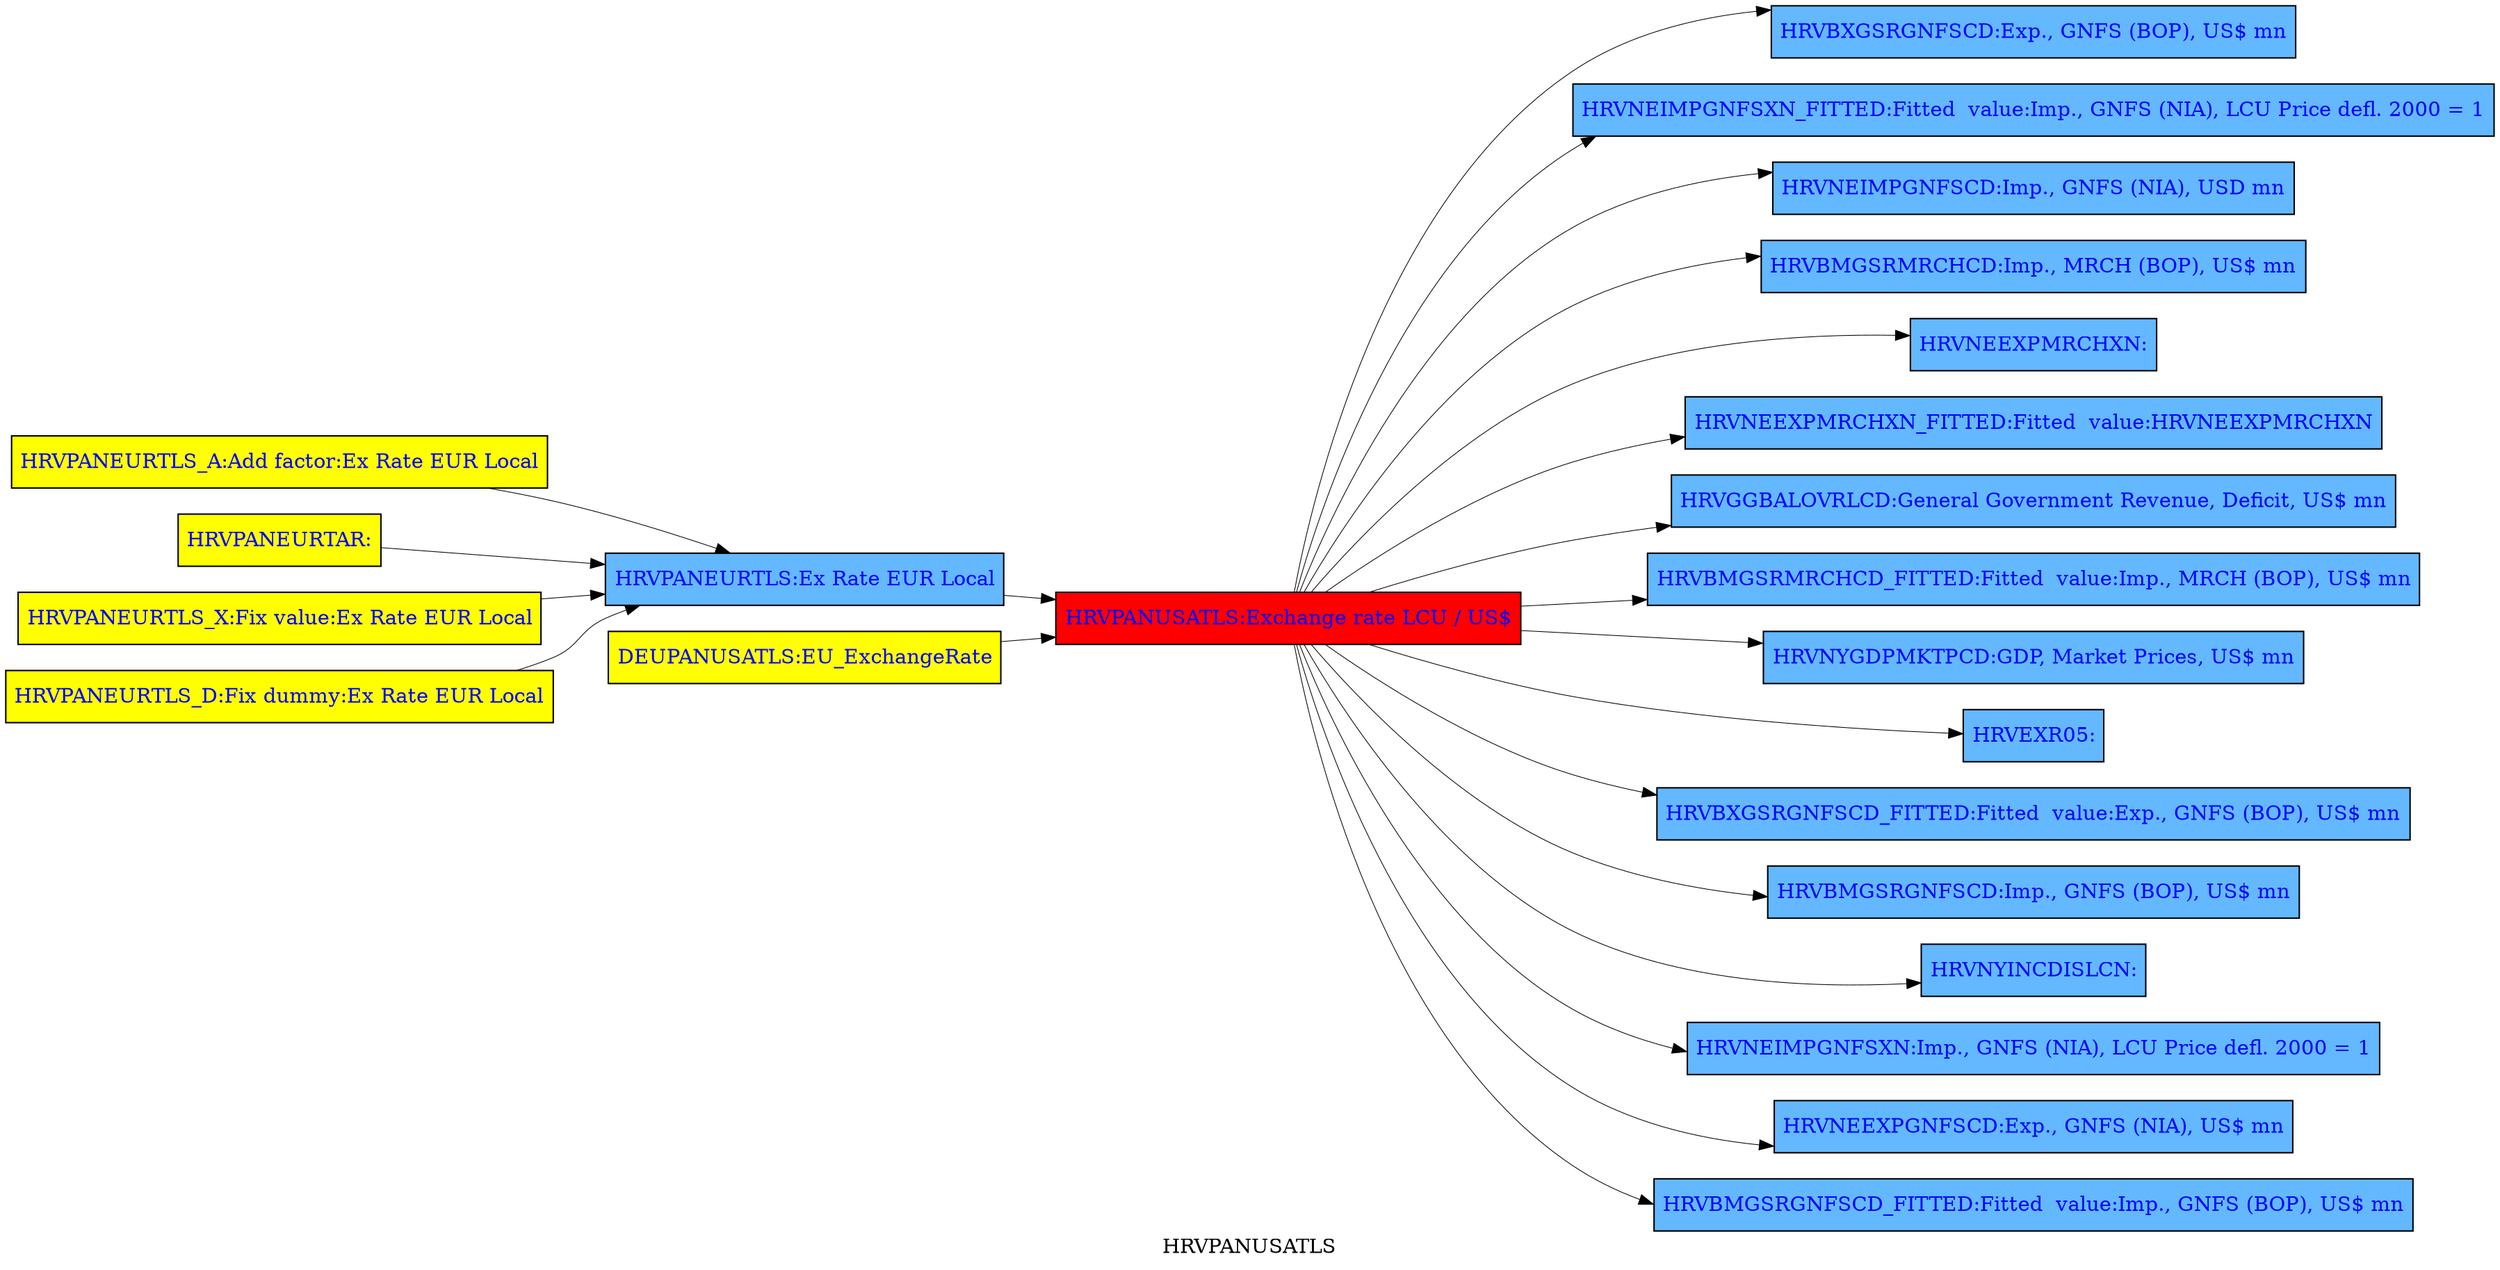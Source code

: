 digraph TD { rankdir ="LR" 
{node  [margin=0.025 fontcolor=blue style=filled ] 
 "HRVPANUSATLS" [ shape=box fillcolor= red tooltip="Exchange rate LCU / US&#36;&#10;FRML &lt;IDENT&gt; HRVPANUSATLS = HRVPANEURTLS/DEUPANUSATLS &#36;"  margin=0.025 fontcolor=blue style = filled  label=<<TABLE BORDER='0' CELLBORDER = '0' style = "filled"  > <TR><TD tooltip="Exchange rate LCU / US&#36;&#10;FRML &lt;IDENT&gt; HRVPANUSATLS = HRVPANEURTLS/DEUPANUSATLS &#36;">HRVPANUSATLS:Exchange rate LCU / US&#36;</TD></TR> </TABLE>> ]
"HRVBXGSRGNFSCD" [ shape=box fillcolor= steelblue1 tooltip="Exp., GNFS (BOP), US&#36; mn&#10;FRML &lt;QUASIIDENT&gt; HRVBXGSRGNFSCD = (HRVBXGSRGNFSCD_A*HRVBXGSRGNFSCD(-1)/100+ ((100 * ( ((HRVNEEXPGNFSKN*HRVNEEXPGNFSXN)/HRVPANUSATLS) / ((HRVNEEXPGNFSKN(-1)*HRVNEEXPGNFSXN(-1))/HRVPANUSATLS(-1)) -1)) +11.861595589152*DUMH) *HRVBXGSRGNFSCD(-1)/100+HRVBXGSRGNFSCD(-1)) * (1-HRVBXGSRGNFSCD_D)+ HRVBXGSRGNFSCD_X*HRVBXGSRGNFSCD_D  &#36;"  margin=0.025 fontcolor=blue style = filled  label=<<TABLE BORDER='0' CELLBORDER = '0' style = "filled"  > <TR><TD tooltip="Exp., GNFS (BOP), US&#36; mn&#10;FRML &lt;QUASIIDENT&gt; HRVBXGSRGNFSCD = (HRVBXGSRGNFSCD_A*HRVBXGSRGNFSCD(-1)/100+ ((100 * ( ((HRVNEEXPGNFSKN*HRVNEEXPGNFSXN)/HRVPANUSATLS) / ((HRVNEEXPGNFSKN(-1)*HRVNEEXPGNFSXN(-1))/HRVPANUSATLS(-1)) -1)) +11.861595589152*DUMH) *HRVBXGSRGNFSCD(-1)/100+HRVBXGSRGNFSCD(-1)) * (1-HRVBXGSRGNFSCD_D)+ HRVBXGSRGNFSCD_X*HRVBXGSRGNFSCD_D  &#36;">HRVBXGSRGNFSCD:Exp., GNFS (BOP), US&#36; mn</TD></TR> </TABLE>> ]
"HRVNEIMPGNFSXN_FITTED" [ shape=box fillcolor= steelblue1 tooltip="Fitted  value:Imp., GNFS (NIA), LCU Price defl. 2000 = 1&#10;FRML &lt;FIT&gt; HRVNEIMPGNFSXN_FITTED = HRVNEIMPGNFSXN(-1)*EXP( (-0.830367956617449-0.2*(LOG(HRVNEIMPGNFSXN)-0.451466603094771*LOG(EURNEEXPGNFSXD(-1)*HRVPANEURTLS(-1))-(1-0.451466603094771)*LOG(HRVPMKEY(-1)*HRVPANUSATLS(-1)*(1+HRVGGREVCUSTER(-1)/100)))+0.861843480300154*((LOG(EURNEEXPGNFSXD*HRVPANEURTLS))-(LOG(EURNEEXPGNFSXD(-1)*HRVPANEURTLS(-1))))+(1-0.861843480300154)*((LOG(HRVPMKEY*HRVPANUSATLS*(1+HRVGGREVCUSTER/100)))-(LOG(HRVPMKEY(-1)*HRVPANUSATLS(-1)*(1+HRVGGREVCUSTER(-1)/100))))+0.0404836376284085*DURING_1999Q3-0.0279971266616635*DURING_1999Q4-0.0215057147905577*DURING_2000Q1-0.0379424139641804*DURING_2001Q4+0.0261413947391276*DURING_2006Q3) ) &#36;"  margin=0.025 fontcolor=blue style = filled  label=<<TABLE BORDER='0' CELLBORDER = '0' style = "filled"  > <TR><TD tooltip="Fitted  value:Imp., GNFS (NIA), LCU Price defl. 2000 = 1&#10;FRML &lt;FIT&gt; HRVNEIMPGNFSXN_FITTED = HRVNEIMPGNFSXN(-1)*EXP( (-0.830367956617449-0.2*(LOG(HRVNEIMPGNFSXN)-0.451466603094771*LOG(EURNEEXPGNFSXD(-1)*HRVPANEURTLS(-1))-(1-0.451466603094771)*LOG(HRVPMKEY(-1)*HRVPANUSATLS(-1)*(1+HRVGGREVCUSTER(-1)/100)))+0.861843480300154*((LOG(EURNEEXPGNFSXD*HRVPANEURTLS))-(LOG(EURNEEXPGNFSXD(-1)*HRVPANEURTLS(-1))))+(1-0.861843480300154)*((LOG(HRVPMKEY*HRVPANUSATLS*(1+HRVGGREVCUSTER/100)))-(LOG(HRVPMKEY(-1)*HRVPANUSATLS(-1)*(1+HRVGGREVCUSTER(-1)/100))))+0.0404836376284085*DURING_1999Q3-0.0279971266616635*DURING_1999Q4-0.0215057147905577*DURING_2000Q1-0.0379424139641804*DURING_2001Q4+0.0261413947391276*DURING_2006Q3) ) &#36;">HRVNEIMPGNFSXN_FITTED:Fitted  value:Imp., GNFS (NIA), LCU Price defl. 2000 = 1</TD></TR> </TABLE>> ]
"HRVNEIMPGNFSCD" [ shape=box fillcolor= steelblue1 tooltip="Imp., GNFS (NIA), USD mn&#10;FRML &lt;IDENT&gt; HRVNEIMPGNFSCD = HRVNEIMPGNFSCN/HRVPANUSATLS &#36;"  margin=0.025 fontcolor=blue style = filled  label=<<TABLE BORDER='0' CELLBORDER = '0' style = "filled"  > <TR><TD tooltip="Imp., GNFS (NIA), USD mn&#10;FRML &lt;IDENT&gt; HRVNEIMPGNFSCD = HRVNEIMPGNFSCN/HRVPANUSATLS &#36;">HRVNEIMPGNFSCD:Imp., GNFS (NIA), USD mn</TD></TR> </TABLE>> ]
"HRVBMGSRMRCHCD" [ shape=box fillcolor= steelblue1 tooltip="Imp., MRCH (BOP), US&#36; mn&#10;FRML &lt;DAMP,STOC&gt; HRVBMGSRMRCHCD = (HRVBMGSRMRCHCD(-1)*EXP(HRVBMGSRMRCHCD_A+ (-0.115750872609152-0.134803098784719*(LOG(HRVBMGSRMRCHCD(-1))-LOG(HRVNEGDETTOTCN(-1)/HRVPANUSATLS(-1)))+1.33663184326565*((LOG(HRVNEGDETTOTCN/HRVPANUSATLS))-(LOG(HRVNEGDETTOTCN(-1)/HRVPANUSATLS(-1))))) )) * (1-HRVBMGSRMRCHCD_D)+ HRVBMGSRMRCHCD_X*HRVBMGSRMRCHCD_D  &#36;"  margin=0.025 fontcolor=blue style = filled  label=<<TABLE BORDER='0' CELLBORDER = '0' style = "filled"  > <TR><TD tooltip="Imp., MRCH (BOP), US&#36; mn&#10;FRML &lt;DAMP,STOC&gt; HRVBMGSRMRCHCD = (HRVBMGSRMRCHCD(-1)*EXP(HRVBMGSRMRCHCD_A+ (-0.115750872609152-0.134803098784719*(LOG(HRVBMGSRMRCHCD(-1))-LOG(HRVNEGDETTOTCN(-1)/HRVPANUSATLS(-1)))+1.33663184326565*((LOG(HRVNEGDETTOTCN/HRVPANUSATLS))-(LOG(HRVNEGDETTOTCN(-1)/HRVPANUSATLS(-1))))) )) * (1-HRVBMGSRMRCHCD_D)+ HRVBMGSRMRCHCD_X*HRVBMGSRMRCHCD_D  &#36;">HRVBMGSRMRCHCD:Imp., MRCH (BOP), US&#36; mn</TD></TR> </TABLE>> ]
"HRVNEEXPMRCHXN" [ shape=box fillcolor= steelblue1 tooltip="HRVNEEXPMRCHXN&#10;FRML &lt;DAMP,STOC&gt; HRVNEEXPMRCHXN = (HRVNEEXPMRCHXN(-1)*EXP(HRVNEEXPMRCHXN_A+ (-0.0756815288224826-0.506321816801365*(LOG(HRVNEEXPMRCHXN(-1))-0.893912491987052*LOG(HRVNYGDPFCSTXN(-1))-(1-0.893912491987052)*LOG(HRVPXKEY(-1)*HRVPANUSATLS(-1)))+0.871746599309685*((LOG(HRVNYGDPFCSTXN))-(LOG(HRVNYGDPFCSTXN(-1))))+(1-0.871746599309685)*((LOG(HRVPXKEY*HRVPANUSATLS))-(LOG(HRVPXKEY(-1)*HRVPANUSATLS(-1))))+0.137425910962307*DURING_2011Q1-0.115596949710519*DURING_2009Q4+0.125331618624299*DURING_2000Q1-0.0003546499966101*DURING_1997Q1-0.0003546499966101*T_LR) )) * (1-HRVNEEXPMRCHXN_D)+ HRVNEEXPMRCHXN_X*HRVNEEXPMRCHXN_D  &#36;"  margin=0.025 fontcolor=blue style = filled  label=<<TABLE BORDER='0' CELLBORDER = '0' style = "filled"  > <TR><TD tooltip="HRVNEEXPMRCHXN&#10;FRML &lt;DAMP,STOC&gt; HRVNEEXPMRCHXN = (HRVNEEXPMRCHXN(-1)*EXP(HRVNEEXPMRCHXN_A+ (-0.0756815288224826-0.506321816801365*(LOG(HRVNEEXPMRCHXN(-1))-0.893912491987052*LOG(HRVNYGDPFCSTXN(-1))-(1-0.893912491987052)*LOG(HRVPXKEY(-1)*HRVPANUSATLS(-1)))+0.871746599309685*((LOG(HRVNYGDPFCSTXN))-(LOG(HRVNYGDPFCSTXN(-1))))+(1-0.871746599309685)*((LOG(HRVPXKEY*HRVPANUSATLS))-(LOG(HRVPXKEY(-1)*HRVPANUSATLS(-1))))+0.137425910962307*DURING_2011Q1-0.115596949710519*DURING_2009Q4+0.125331618624299*DURING_2000Q1-0.0003546499966101*DURING_1997Q1-0.0003546499966101*T_LR) )) * (1-HRVNEEXPMRCHXN_D)+ HRVNEEXPMRCHXN_X*HRVNEEXPMRCHXN_D  &#36;">HRVNEEXPMRCHXN:</TD></TR> </TABLE>> ]
"HRVPANEURTLS" [ shape=box fillcolor= steelblue1 tooltip="Ex Rate EUR Local&#10;FRML &lt;DAMP,STOC&gt; HRVPANEURTLS = (EXP(HRVPANEURTLS_A+ (0.861547904889038*LOG(HRVPANEURTLS(-1))+(1-0.861547904889038)*LOG(HRVPANEURTAR)) )) * (1-HRVPANEURTLS_D)+ HRVPANEURTLS_X*HRVPANEURTLS_D  &#36;"  margin=0.025 fontcolor=blue style = filled  label=<<TABLE BORDER='0' CELLBORDER = '0' style = "filled"  > <TR><TD tooltip="Ex Rate EUR Local&#10;FRML &lt;DAMP,STOC&gt; HRVPANEURTLS = (EXP(HRVPANEURTLS_A+ (0.861547904889038*LOG(HRVPANEURTLS(-1))+(1-0.861547904889038)*LOG(HRVPANEURTAR)) )) * (1-HRVPANEURTLS_D)+ HRVPANEURTLS_X*HRVPANEURTLS_D  &#36;">HRVPANEURTLS:Ex Rate EUR Local</TD></TR> </TABLE>> ]
"HRVNEEXPMRCHXN_FITTED" [ shape=box fillcolor= steelblue1 tooltip="Fitted  value:HRVNEEXPMRCHXN&#10;FRML &lt;FIT&gt; HRVNEEXPMRCHXN_FITTED = HRVNEEXPMRCHXN(-1)*EXP( (-0.0756815288224826-0.506321816801365*(LOG(HRVNEEXPMRCHXN(-1))-0.893912491987052*LOG(HRVNYGDPFCSTXN(-1))-(1-0.893912491987052)*LOG(HRVPXKEY(-1)*HRVPANUSATLS(-1)))+0.871746599309685*((LOG(HRVNYGDPFCSTXN))-(LOG(HRVNYGDPFCSTXN(-1))))+(1-0.871746599309685)*((LOG(HRVPXKEY*HRVPANUSATLS))-(LOG(HRVPXKEY(-1)*HRVPANUSATLS(-1))))+0.137425910962307*DURING_2011Q1-0.115596949710519*DURING_2009Q4+0.125331618624299*DURING_2000Q1-0.0003546499966101*DURING_1997Q1-0.0003546499966101*T_LR) ) &#36;"  margin=0.025 fontcolor=blue style = filled  label=<<TABLE BORDER='0' CELLBORDER = '0' style = "filled"  > <TR><TD tooltip="Fitted  value:HRVNEEXPMRCHXN&#10;FRML &lt;FIT&gt; HRVNEEXPMRCHXN_FITTED = HRVNEEXPMRCHXN(-1)*EXP( (-0.0756815288224826-0.506321816801365*(LOG(HRVNEEXPMRCHXN(-1))-0.893912491987052*LOG(HRVNYGDPFCSTXN(-1))-(1-0.893912491987052)*LOG(HRVPXKEY(-1)*HRVPANUSATLS(-1)))+0.871746599309685*((LOG(HRVNYGDPFCSTXN))-(LOG(HRVNYGDPFCSTXN(-1))))+(1-0.871746599309685)*((LOG(HRVPXKEY*HRVPANUSATLS))-(LOG(HRVPXKEY(-1)*HRVPANUSATLS(-1))))+0.137425910962307*DURING_2011Q1-0.115596949710519*DURING_2009Q4+0.125331618624299*DURING_2000Q1-0.0003546499966101*DURING_1997Q1-0.0003546499966101*T_LR) ) &#36;">HRVNEEXPMRCHXN_FITTED:Fitted  value:HRVNEEXPMRCHXN</TD></TR> </TABLE>> ]
"HRVGGBALOVRLCD" [ shape=box fillcolor= steelblue1 tooltip="General Government Revenue, Deficit, US&#36; mn&#10;FRML &lt;IDENT&gt; HRVGGBALOVRLCD = HRVGGBALOVRLCN/HRVPANUSATLS &#36;"  margin=0.025 fontcolor=blue style = filled  label=<<TABLE BORDER='0' CELLBORDER = '0' style = "filled"  > <TR><TD tooltip="General Government Revenue, Deficit, US&#36; mn&#10;FRML &lt;IDENT&gt; HRVGGBALOVRLCD = HRVGGBALOVRLCN/HRVPANUSATLS &#36;">HRVGGBALOVRLCD:General Government Revenue, Deficit, US&#36; mn</TD></TR> </TABLE>> ]
"HRVBMGSRMRCHCD_FITTED" [ shape=box fillcolor= steelblue1 tooltip="Fitted  value:Imp., MRCH (BOP), US&#36; mn&#10;FRML &lt;FIT&gt; HRVBMGSRMRCHCD_FITTED = HRVBMGSRMRCHCD(-1)*EXP( (-0.115750872609152-0.134803098784719*(LOG(HRVBMGSRMRCHCD(-1))-LOG(HRVNEGDETTOTCN(-1)/HRVPANUSATLS(-1)))+1.33663184326565*((LOG(HRVNEGDETTOTCN/HRVPANUSATLS))-(LOG(HRVNEGDETTOTCN(-1)/HRVPANUSATLS(-1))))) ) &#36;"  margin=0.025 fontcolor=blue style = filled  label=<<TABLE BORDER='0' CELLBORDER = '0' style = "filled"  > <TR><TD tooltip="Fitted  value:Imp., MRCH (BOP), US&#36; mn&#10;FRML &lt;FIT&gt; HRVBMGSRMRCHCD_FITTED = HRVBMGSRMRCHCD(-1)*EXP( (-0.115750872609152-0.134803098784719*(LOG(HRVBMGSRMRCHCD(-1))-LOG(HRVNEGDETTOTCN(-1)/HRVPANUSATLS(-1)))+1.33663184326565*((LOG(HRVNEGDETTOTCN/HRVPANUSATLS))-(LOG(HRVNEGDETTOTCN(-1)/HRVPANUSATLS(-1))))) ) &#36;">HRVBMGSRMRCHCD_FITTED:Fitted  value:Imp., MRCH (BOP), US&#36; mn</TD></TR> </TABLE>> ]
"HRVNYGDPMKTPCD" [ shape=box fillcolor= steelblue1 tooltip="GDP, Market Prices, US&#36; mn&#10;FRML &lt;IDENT&gt; HRVNYGDPMKTPCD = HRVNYGDPMKTPCN/HRVPANUSATLS &#36;"  margin=0.025 fontcolor=blue style = filled  label=<<TABLE BORDER='0' CELLBORDER = '0' style = "filled"  > <TR><TD tooltip="GDP, Market Prices, US&#36; mn&#10;FRML &lt;IDENT&gt; HRVNYGDPMKTPCD = HRVNYGDPMKTPCN/HRVPANUSATLS &#36;">HRVNYGDPMKTPCD:GDP, Market Prices, US&#36; mn</TD></TR> </TABLE>> ]
"HRVEXR05" [ shape=box fillcolor= steelblue1 tooltip="HRVEXR05&#10;FRML &lt;IDENT&gt; HRVEXR05 = HRVPANUSATLS/(((HRVPANUSATLS_VALUE_2015Q1)+(HRVPANUSATLS_VALUE_2015Q2)+(HRVPANUSATLS_VALUE_2015Q3)+(HRVPANUSATLS_VALUE_2015Q4))/4) &#36;"  margin=0.025 fontcolor=blue style = filled  label=<<TABLE BORDER='0' CELLBORDER = '0' style = "filled"  > <TR><TD tooltip="HRVEXR05&#10;FRML &lt;IDENT&gt; HRVEXR05 = HRVPANUSATLS/(((HRVPANUSATLS_VALUE_2015Q1)+(HRVPANUSATLS_VALUE_2015Q2)+(HRVPANUSATLS_VALUE_2015Q3)+(HRVPANUSATLS_VALUE_2015Q4))/4) &#36;">HRVEXR05:</TD></TR> </TABLE>> ]
"HRVBXGSRGNFSCD_FITTED" [ shape=box fillcolor= steelblue1 tooltip="Fitted  value:Exp., GNFS (BOP), US&#36; mn&#10;FRML &lt;FIT&gt; HRVBXGSRGNFSCD_FITTED =  ((100 * ( ((HRVNEEXPGNFSKN*HRVNEEXPGNFSXN)/HRVPANUSATLS) / ((HRVNEEXPGNFSKN(-1)*HRVNEEXPGNFSXN(-1))/HRVPANUSATLS(-1)) -1)) +11.861595589152*DUMH) *HRVBXGSRGNFSCD(-1)/100+HRVBXGSRGNFSCD(-1) &#36;"  margin=0.025 fontcolor=blue style = filled  label=<<TABLE BORDER='0' CELLBORDER = '0' style = "filled"  > <TR><TD tooltip="Fitted  value:Exp., GNFS (BOP), US&#36; mn&#10;FRML &lt;FIT&gt; HRVBXGSRGNFSCD_FITTED =  ((100 * ( ((HRVNEEXPGNFSKN*HRVNEEXPGNFSXN)/HRVPANUSATLS) / ((HRVNEEXPGNFSKN(-1)*HRVNEEXPGNFSXN(-1))/HRVPANUSATLS(-1)) -1)) +11.861595589152*DUMH) *HRVBXGSRGNFSCD(-1)/100+HRVBXGSRGNFSCD(-1) &#36;">HRVBXGSRGNFSCD_FITTED:Fitted  value:Exp., GNFS (BOP), US&#36; mn</TD></TR> </TABLE>> ]
"HRVBMGSRGNFSCD" [ shape=box fillcolor= steelblue1 tooltip="Imp., GNFS (BOP), US&#36; mn&#10;FRML &lt;QUASIIDENT&gt; HRVBMGSRGNFSCD = (HRVBMGSRGNFSCD_A*HRVBMGSRGNFSCD(-1)/100+ ((100 * ( ((HRVNEIMPGNFSKN*HRVNEIMPGNFSXN)/HRVPANUSATLS) / ((HRVNEIMPGNFSKN(-1)*HRVNEIMPGNFSXN(-1))/HRVPANUSATLS(-1)) -1)) +0.706433105525152*DUMH) *HRVBMGSRGNFSCD(-1)/100+HRVBMGSRGNFSCD(-1)) * (1-HRVBMGSRGNFSCD_D)+ HRVBMGSRGNFSCD_X*HRVBMGSRGNFSCD_D  &#36;"  margin=0.025 fontcolor=blue style = filled  label=<<TABLE BORDER='0' CELLBORDER = '0' style = "filled"  > <TR><TD tooltip="Imp., GNFS (BOP), US&#36; mn&#10;FRML &lt;QUASIIDENT&gt; HRVBMGSRGNFSCD = (HRVBMGSRGNFSCD_A*HRVBMGSRGNFSCD(-1)/100+ ((100 * ( ((HRVNEIMPGNFSKN*HRVNEIMPGNFSXN)/HRVPANUSATLS) / ((HRVNEIMPGNFSKN(-1)*HRVNEIMPGNFSXN(-1))/HRVPANUSATLS(-1)) -1)) +0.706433105525152*DUMH) *HRVBMGSRGNFSCD(-1)/100+HRVBMGSRGNFSCD(-1)) * (1-HRVBMGSRGNFSCD_D)+ HRVBMGSRGNFSCD_X*HRVBMGSRGNFSCD_D  &#36;">HRVBMGSRGNFSCD:Imp., GNFS (BOP), US&#36; mn</TD></TR> </TABLE>> ]
"HRVPANEURTLS_A" [ shape=box fillcolor= yellow tooltip="Add factor:Ex Rate EUR Local&#10;Exogen"  margin=0.025 fontcolor=blue style = filled  label=<<TABLE BORDER='0' CELLBORDER = '0' style = "filled"  > <TR><TD tooltip="Add factor:Ex Rate EUR Local&#10;Exogen">HRVPANEURTLS_A:Add factor:Ex Rate EUR Local</TD></TR> </TABLE>> ]
"HRVNYINCDISLCN" [ shape=box fillcolor= steelblue1 tooltip="HRVNYINCDISLCN&#10;FRML &lt;IDENT&gt; HRVNYINCDISLCN = ((HRVNYYWBTOTLCN*(1-HRVGGREVCITTER/100-HRVGGREVPITTER/100-HRVGGREVTCOTER/100-HRVGGREVSOCHER/100-HRVGGREVOTHRER/100)+HRVGGEXPSBENCN+HRVBXFSTREMTCD*HRVPANUSATLS+HRVNYGOSMKTPCN(-1))) &#36;"  margin=0.025 fontcolor=blue style = filled  label=<<TABLE BORDER='0' CELLBORDER = '0' style = "filled"  > <TR><TD tooltip="HRVNYINCDISLCN&#10;FRML &lt;IDENT&gt; HRVNYINCDISLCN = ((HRVNYYWBTOTLCN*(1-HRVGGREVCITTER/100-HRVGGREVPITTER/100-HRVGGREVTCOTER/100-HRVGGREVSOCHER/100-HRVGGREVOTHRER/100)+HRVGGEXPSBENCN+HRVBXFSTREMTCD*HRVPANUSATLS+HRVNYGOSMKTPCN(-1))) &#36;">HRVNYINCDISLCN:</TD></TR> </TABLE>> ]
"HRVPANEURTAR" [ shape=box fillcolor= yellow tooltip="HRVPANEURTAR&#10;Exogen"  margin=0.025 fontcolor=blue style = filled  label=<<TABLE BORDER='0' CELLBORDER = '0' style = "filled"  > <TR><TD tooltip="HRVPANEURTAR&#10;Exogen">HRVPANEURTAR:</TD></TR> </TABLE>> ]
"HRVNEIMPGNFSXN" [ shape=box fillcolor= steelblue1 tooltip="Imp., GNFS (NIA), LCU Price defl. 2000 = 1&#10;FRML &lt;DAMP,STOC&gt; HRVNEIMPGNFSXN = (HRVNEIMPGNFSXN(-1)*EXP(HRVNEIMPGNFSXN_A+ (-0.830367956617449-0.2*(LOG(HRVNEIMPGNFSXN)-0.451466603094771*LOG(EURNEEXPGNFSXD(-1)*HRVPANEURTLS(-1))-(1-0.451466603094771)*LOG(HRVPMKEY(-1)*HRVPANUSATLS(-1)*(1+HRVGGREVCUSTER(-1)/100)))+0.861843480300154*((LOG(EURNEEXPGNFSXD*HRVPANEURTLS))-(LOG(EURNEEXPGNFSXD(-1)*HRVPANEURTLS(-1))))+(1-0.861843480300154)*((LOG(HRVPMKEY*HRVPANUSATLS*(1+HRVGGREVCUSTER/100)))-(LOG(HRVPMKEY(-1)*HRVPANUSATLS(-1)*(1+HRVGGREVCUSTER(-1)/100))))+0.0404836376284085*DURING_1999Q3-0.0279971266616635*DURING_1999Q4-0.0215057147905577*DURING_2000Q1-0.0379424139641804*DURING_2001Q4+0.0261413947391276*DURING_2006Q3) )) * (1-HRVNEIMPGNFSXN_D)+ HRVNEIMPGNFSXN_X*HRVNEIMPGNFSXN_D  &#36;"  margin=0.025 fontcolor=blue style = filled  label=<<TABLE BORDER='0' CELLBORDER = '0' style = "filled"  > <TR><TD tooltip="Imp., GNFS (NIA), LCU Price defl. 2000 = 1&#10;FRML &lt;DAMP,STOC&gt; HRVNEIMPGNFSXN = (HRVNEIMPGNFSXN(-1)*EXP(HRVNEIMPGNFSXN_A+ (-0.830367956617449-0.2*(LOG(HRVNEIMPGNFSXN)-0.451466603094771*LOG(EURNEEXPGNFSXD(-1)*HRVPANEURTLS(-1))-(1-0.451466603094771)*LOG(HRVPMKEY(-1)*HRVPANUSATLS(-1)*(1+HRVGGREVCUSTER(-1)/100)))+0.861843480300154*((LOG(EURNEEXPGNFSXD*HRVPANEURTLS))-(LOG(EURNEEXPGNFSXD(-1)*HRVPANEURTLS(-1))))+(1-0.861843480300154)*((LOG(HRVPMKEY*HRVPANUSATLS*(1+HRVGGREVCUSTER/100)))-(LOG(HRVPMKEY(-1)*HRVPANUSATLS(-1)*(1+HRVGGREVCUSTER(-1)/100))))+0.0404836376284085*DURING_1999Q3-0.0279971266616635*DURING_1999Q4-0.0215057147905577*DURING_2000Q1-0.0379424139641804*DURING_2001Q4+0.0261413947391276*DURING_2006Q3) )) * (1-HRVNEIMPGNFSXN_D)+ HRVNEIMPGNFSXN_X*HRVNEIMPGNFSXN_D  &#36;">HRVNEIMPGNFSXN:Imp., GNFS (NIA), LCU Price defl. 2000 = 1</TD></TR> </TABLE>> ]
"DEUPANUSATLS" [ shape=box fillcolor= yellow tooltip="EU_ExchangeRate&#10;Exogen"  margin=0.025 fontcolor=blue style = filled  label=<<TABLE BORDER='0' CELLBORDER = '0' style = "filled"  > <TR><TD tooltip="EU_ExchangeRate&#10;Exogen">DEUPANUSATLS:EU_ExchangeRate</TD></TR> </TABLE>> ]
"HRVNEEXPGNFSCD" [ shape=box fillcolor= steelblue1 tooltip="Exp., GNFS (NIA), US&#36; mn&#10;FRML &lt;IDENT&gt; HRVNEEXPGNFSCD = HRVNEEXPGNFSCN/HRVPANUSATLS &#36;"  margin=0.025 fontcolor=blue style = filled  label=<<TABLE BORDER='0' CELLBORDER = '0' style = "filled"  > <TR><TD tooltip="Exp., GNFS (NIA), US&#36; mn&#10;FRML &lt;IDENT&gt; HRVNEEXPGNFSCD = HRVNEEXPGNFSCN/HRVPANUSATLS &#36;">HRVNEEXPGNFSCD:Exp., GNFS (NIA), US&#36; mn</TD></TR> </TABLE>> ]
"HRVBMGSRGNFSCD_FITTED" [ shape=box fillcolor= steelblue1 tooltip="Fitted  value:Imp., GNFS (BOP), US&#36; mn&#10;FRML &lt;FIT&gt; HRVBMGSRGNFSCD_FITTED =  ((100 * ( ((HRVNEIMPGNFSKN*HRVNEIMPGNFSXN)/HRVPANUSATLS) / ((HRVNEIMPGNFSKN(-1)*HRVNEIMPGNFSXN(-1))/HRVPANUSATLS(-1)) -1)) +0.706433105525152*DUMH) *HRVBMGSRGNFSCD(-1)/100+HRVBMGSRGNFSCD(-1) &#36;"  margin=0.025 fontcolor=blue style = filled  label=<<TABLE BORDER='0' CELLBORDER = '0' style = "filled"  > <TR><TD tooltip="Fitted  value:Imp., GNFS (BOP), US&#36; mn&#10;FRML &lt;FIT&gt; HRVBMGSRGNFSCD_FITTED =  ((100 * ( ((HRVNEIMPGNFSKN*HRVNEIMPGNFSXN)/HRVPANUSATLS) / ((HRVNEIMPGNFSKN(-1)*HRVNEIMPGNFSXN(-1))/HRVPANUSATLS(-1)) -1)) +0.706433105525152*DUMH) *HRVBMGSRGNFSCD(-1)/100+HRVBMGSRGNFSCD(-1) &#36;">HRVBMGSRGNFSCD_FITTED:Fitted  value:Imp., GNFS (BOP), US&#36; mn</TD></TR> </TABLE>> ]
"HRVPANEURTLS_X" [ shape=box fillcolor= yellow tooltip="Fix value:Ex Rate EUR Local&#10;Exogen"  margin=0.025 fontcolor=blue style = filled  label=<<TABLE BORDER='0' CELLBORDER = '0' style = "filled"  > <TR><TD tooltip="Fix value:Ex Rate EUR Local&#10;Exogen">HRVPANEURTLS_X:Fix value:Ex Rate EUR Local</TD></TR> </TABLE>> ]
"HRVPANEURTLS_D" [ shape=box fillcolor= yellow tooltip="Fix dummy:Ex Rate EUR Local&#10;Exogen"  margin=0.025 fontcolor=blue style = filled  label=<<TABLE BORDER='0' CELLBORDER = '0' style = "filled"  > <TR><TD tooltip="Fix dummy:Ex Rate EUR Local&#10;Exogen">HRVPANEURTLS_D:Fix dummy:Ex Rate EUR Local</TD></TR> </TABLE>> ] 
} 
"HRVPANUSATLS" -> "HRVNYGDPMKTPCD" [ style = filled tooltip=NA href="bogus" penwidth = 0.5 ]
"HRVPANUSATLS" -> "HRVNYINCDISLCN" [ style = filled tooltip=NA href="bogus" penwidth = 0.5 ]
"HRVPANUSATLS" -> "HRVBXGSRGNFSCD_FITTED" [ style = filled tooltip=NA href="bogus" penwidth = 0.5 ]
"HRVPANUSATLS" -> "HRVNEIMPGNFSCD" [ style = filled tooltip=NA href="bogus" penwidth = 0.5 ]
"HRVPANEURTAR" -> "HRVPANEURTLS" [ style = filled tooltip=NA href="bogus" penwidth = 0.5 ]
"HRVPANUSATLS" -> "HRVBMGSRMRCHCD" [ style = filled tooltip=NA href="bogus" penwidth = 0.5 ]
"HRVPANUSATLS" -> "HRVNEEXPMRCHXN_FITTED" [ style = filled tooltip=NA href="bogus" penwidth = 0.5 ]
"HRVPANUSATLS" -> "HRVBMGSRMRCHCD_FITTED" [ style = filled tooltip=NA href="bogus" penwidth = 0.5 ]
"HRVPANUSATLS" -> "HRVEXR05" [ style = filled tooltip=NA href="bogus" penwidth = 0.5 ]
"HRVPANUSATLS" -> "HRVNEIMPGNFSXN" [ style = filled tooltip=NA href="bogus" penwidth = 0.5 ]
"HRVPANUSATLS" -> "HRVBXGSRGNFSCD" [ style = filled tooltip=NA href="bogus" penwidth = 0.5 ]
"HRVPANUSATLS" -> "HRVBMGSRGNFSCD" [ style = filled tooltip=NA href="bogus" penwidth = 0.5 ]
"HRVPANEURTLS" -> "HRVPANUSATLS" [ style = filled tooltip=NA href="bogus" penwidth = 0.5 ]
"HRVPANUSATLS" -> "HRVNEIMPGNFSXN_FITTED" [ style = filled tooltip=NA href="bogus" penwidth = 0.5 ]
"HRVPANUSATLS" -> "HRVNEEXPMRCHXN" [ style = filled tooltip=NA href="bogus" penwidth = 0.5 ]
"HRVPANUSATLS" -> "HRVGGBALOVRLCD" [ style = filled tooltip=NA href="bogus" penwidth = 0.5 ]
"HRVPANEURTLS_D" -> "HRVPANEURTLS" [ style = filled tooltip=NA href="bogus" penwidth = 0.5 ]
"HRVPANEURTLS_A" -> "HRVPANEURTLS" [ style = filled tooltip=NA href="bogus" penwidth = 0.5 ]
"DEUPANUSATLS" -> "HRVPANUSATLS" [ style = filled tooltip=NA href="bogus" penwidth = 0.5 ]
"HRVPANEURTLS_X" -> "HRVPANEURTLS" [ style = filled tooltip=NA href="bogus" penwidth = 0.5 ]
"HRVPANUSATLS" -> "HRVBMGSRGNFSCD_FITTED" [ style = filled tooltip=NA href="bogus" penwidth = 0.5 ]
"HRVPANUSATLS" -> "HRVNEEXPGNFSCD" [ style = filled tooltip=NA href="bogus" penwidth = 0.5 ]
 label = "HRVPANUSATLS";
}
